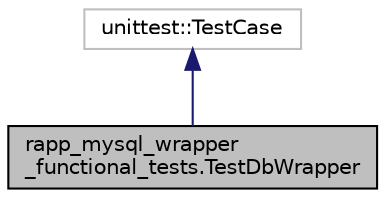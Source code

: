 digraph "rapp_mysql_wrapper_functional_tests.TestDbWrapper"
{
  edge [fontname="Helvetica",fontsize="10",labelfontname="Helvetica",labelfontsize="10"];
  node [fontname="Helvetica",fontsize="10",shape=record];
  Node1 [label="rapp_mysql_wrapper\l_functional_tests.TestDbWrapper",height=0.2,width=0.4,color="black", fillcolor="grey75", style="filled" fontcolor="black"];
  Node2 -> Node1 [dir="back",color="midnightblue",fontsize="10",style="solid"];
  Node2 [label="unittest::TestCase",height=0.2,width=0.4,color="grey75", fillcolor="white", style="filled"];
}
